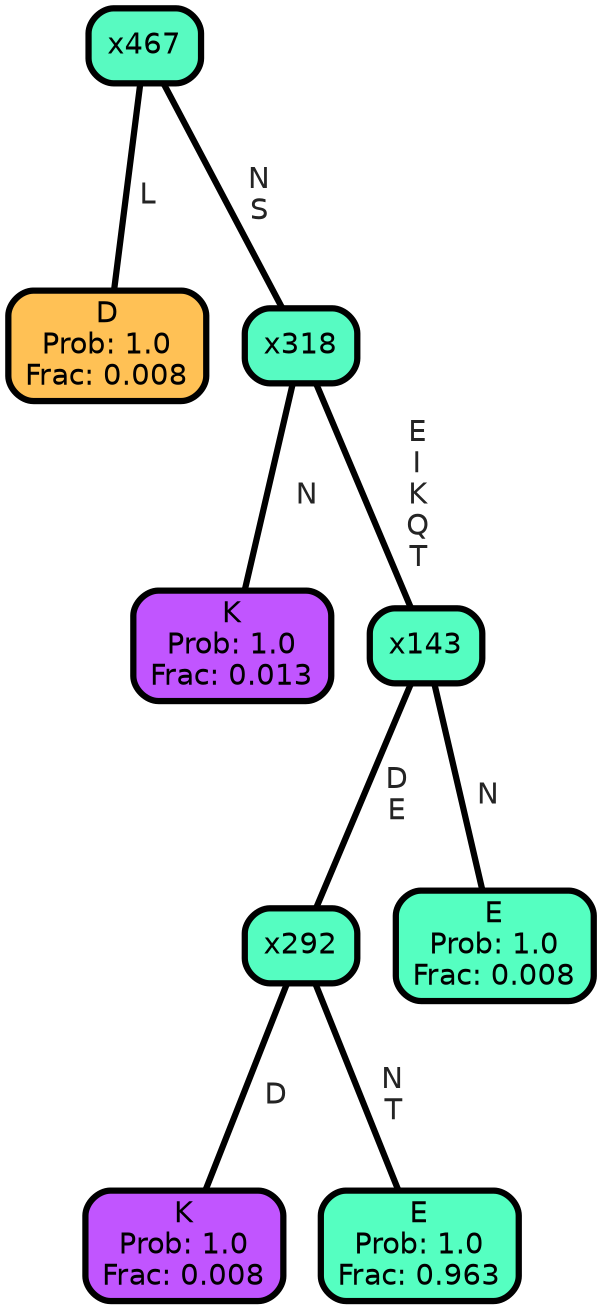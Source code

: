 graph Tree {
node [shape=box, style="filled, rounded",color="black",penwidth="3",fontcolor="black",                 fontname=helvetica] ;
graph [ranksep="0 equally", splines=straight,                 bgcolor=transparent, dpi=200] ;
edge [fontname=helvetica, fontweight=bold,fontcolor=grey14,color=black] ;
0 [label="D
Prob: 1.0
Frac: 0.008", fillcolor="#ffc155"] ;
1 [label="x467", fillcolor="#58fac1"] ;
2 [label="K
Prob: 1.0
Frac: 0.013", fillcolor="#c155ff"] ;
3 [label="x318", fillcolor="#57fbc2"] ;
4 [label="K
Prob: 1.0
Frac: 0.008", fillcolor="#c155ff"] ;
5 [label="x292", fillcolor="#55fdc1"] ;
6 [label="E
Prob: 1.0
Frac: 0.963", fillcolor="#55ffc1"] ;
7 [label="x143", fillcolor="#55fdc1"] ;
8 [label="E
Prob: 1.0
Frac: 0.008", fillcolor="#55ffc1"] ;
1 -- 0 [label=" L",penwidth=3] ;
1 -- 3 [label=" N\n S",penwidth=3] ;
3 -- 2 [label=" N",penwidth=3] ;
3 -- 7 [label=" E\n I\n K\n Q\n T",penwidth=3] ;
5 -- 4 [label=" D",penwidth=3] ;
5 -- 6 [label=" N\n T",penwidth=3] ;
7 -- 5 [label=" D\n E",penwidth=3] ;
7 -- 8 [label=" N",penwidth=3] ;
{rank = same;}}